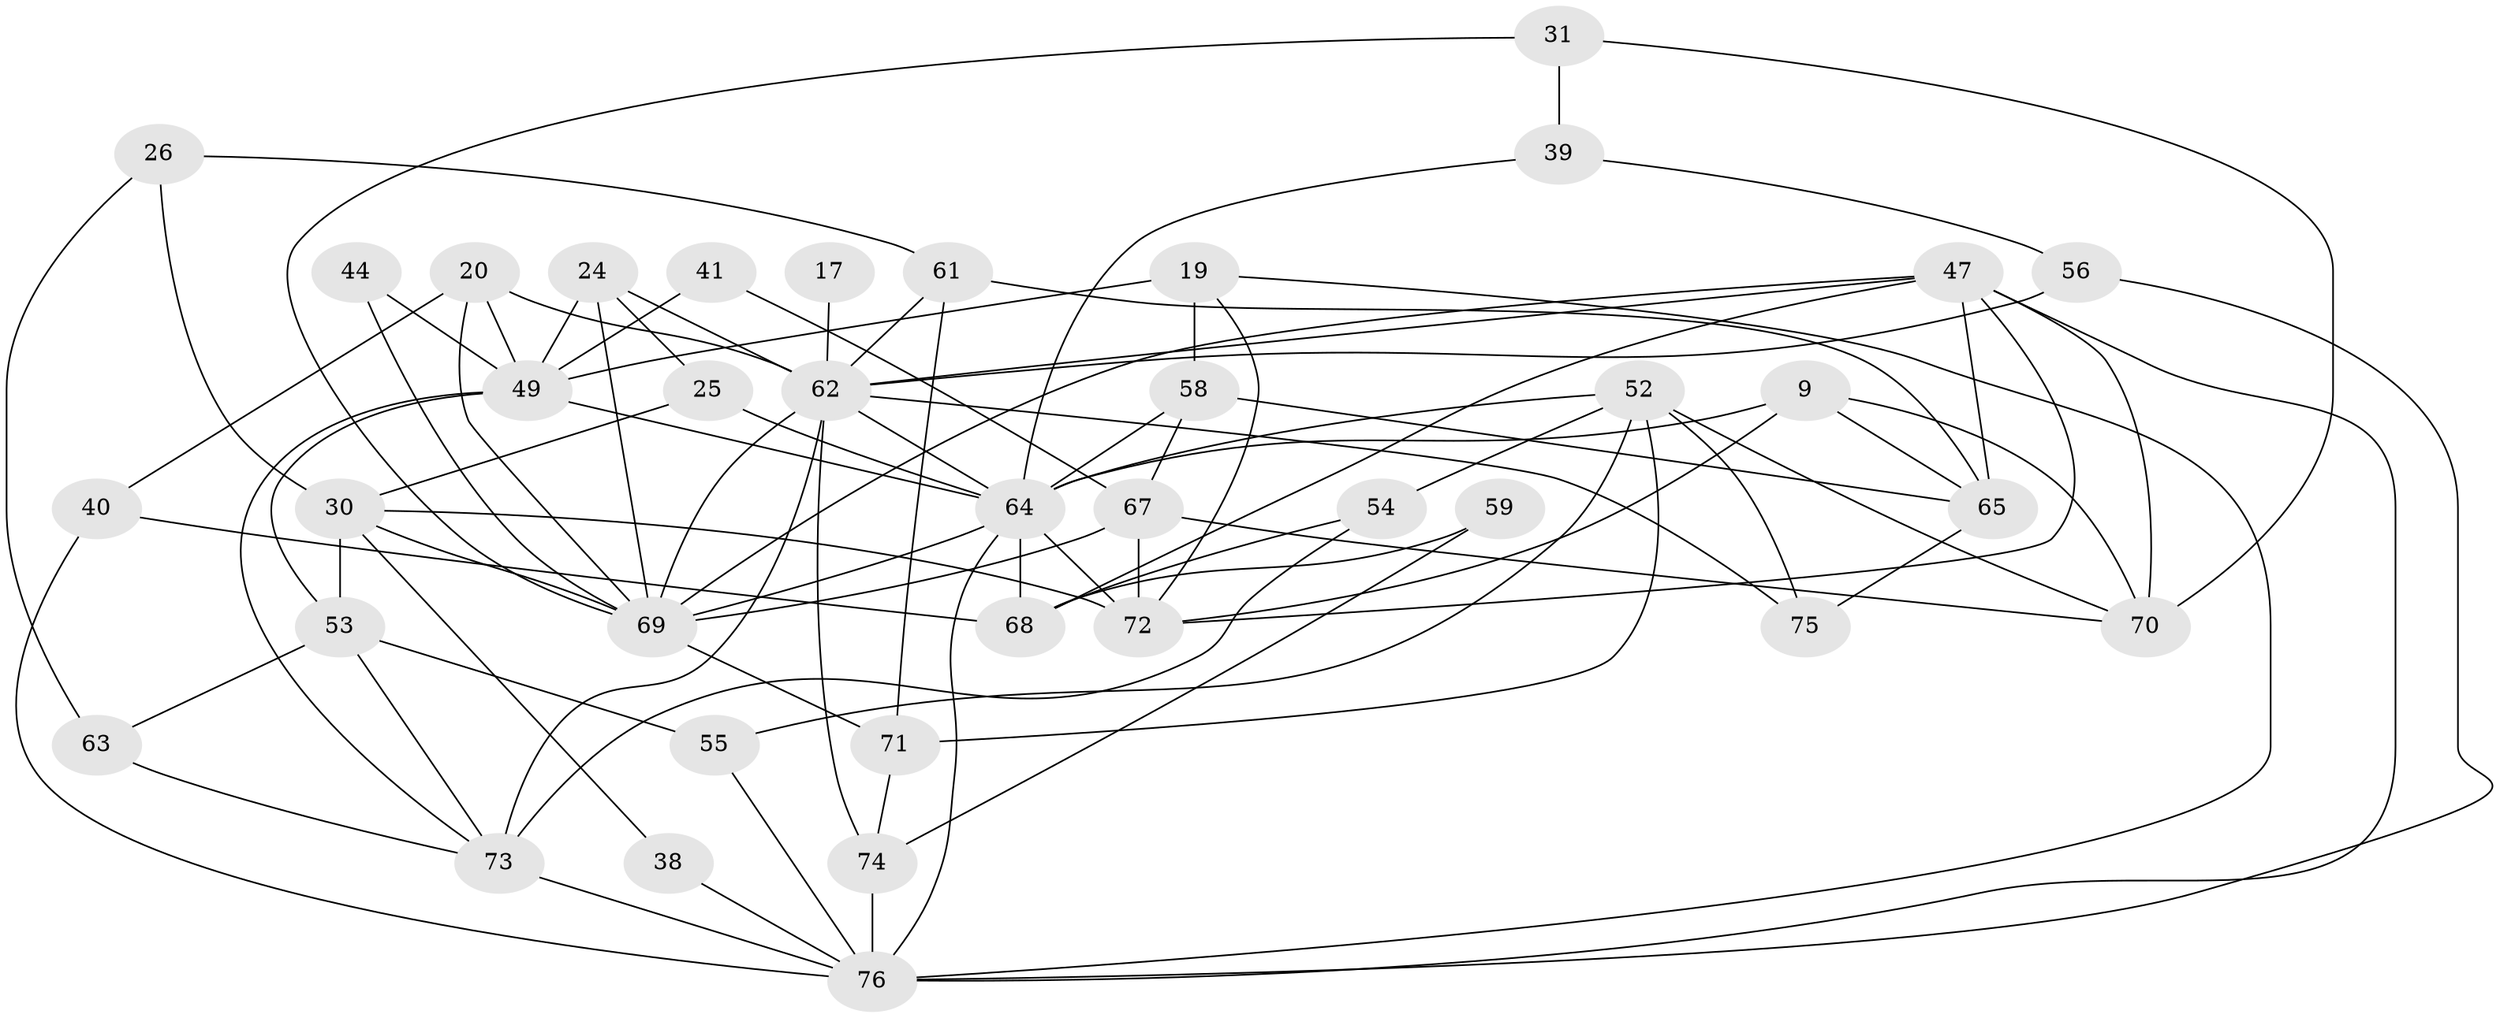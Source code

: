 // original degree distribution, {2: 0.13157894736842105, 6: 0.06578947368421052, 3: 0.2236842105263158, 4: 0.3815789473684211, 5: 0.14473684210526316, 8: 0.02631578947368421, 9: 0.013157894736842105, 7: 0.013157894736842105}
// Generated by graph-tools (version 1.1) at 2025/49/03/09/25 04:49:54]
// undirected, 38 vertices, 88 edges
graph export_dot {
graph [start="1"]
  node [color=gray90,style=filled];
  9;
  17;
  19;
  20;
  24;
  25;
  26;
  30 [super="+10"];
  31;
  38;
  39;
  40 [super="+27"];
  41;
  44;
  47 [super="+35+45"];
  49 [super="+16"];
  52 [super="+11"];
  53;
  54;
  55;
  56;
  58 [super="+21"];
  59;
  61 [super="+57"];
  62 [super="+15+46+50"];
  63;
  64 [super="+32"];
  65 [super="+29"];
  67 [super="+36"];
  68 [super="+37"];
  69 [super="+34"];
  70;
  71 [super="+13"];
  72 [super="+60+51"];
  73 [super="+66+42"];
  74 [super="+12"];
  75;
  76 [super="+48+33"];
  9 -- 64;
  9 -- 70;
  9 -- 72;
  9 -- 65;
  17 -- 62 [weight=2];
  19 -- 76;
  19 -- 49;
  19 -- 58 [weight=2];
  19 -- 72;
  20 -- 49;
  20 -- 40 [weight=2];
  20 -- 69;
  20 -- 62;
  24 -- 25;
  24 -- 69 [weight=2];
  24 -- 49 [weight=2];
  24 -- 62;
  25 -- 64;
  25 -- 30;
  26 -- 30;
  26 -- 63;
  26 -- 61 [weight=2];
  30 -- 69 [weight=2];
  30 -- 53;
  30 -- 38;
  30 -- 72;
  31 -- 70;
  31 -- 39;
  31 -- 69;
  38 -- 76;
  39 -- 64;
  39 -- 56;
  40 -- 68;
  40 -- 76;
  41 -- 67;
  41 -- 49;
  44 -- 49;
  44 -- 69;
  47 -- 65;
  47 -- 68;
  47 -- 69 [weight=2];
  47 -- 70;
  47 -- 72 [weight=2];
  47 -- 62;
  47 -- 76 [weight=3];
  49 -- 64 [weight=2];
  49 -- 73;
  49 -- 53;
  52 -- 70;
  52 -- 54;
  52 -- 55;
  52 -- 71;
  52 -- 64;
  52 -- 75;
  53 -- 55;
  53 -- 63;
  53 -- 73;
  54 -- 68;
  54 -- 73 [weight=2];
  55 -- 76;
  56 -- 62 [weight=2];
  56 -- 76;
  58 -- 64 [weight=2];
  58 -- 67;
  58 -- 65;
  59 -- 74;
  59 -- 68;
  61 -- 71;
  61 -- 62;
  61 -- 65;
  62 -- 74 [weight=3];
  62 -- 69 [weight=2];
  62 -- 75 [weight=2];
  62 -- 64;
  62 -- 73 [weight=2];
  63 -- 73;
  64 -- 68;
  64 -- 69 [weight=2];
  64 -- 72;
  64 -- 76;
  65 -- 75;
  67 -- 72 [weight=2];
  67 -- 69 [weight=2];
  67 -- 70;
  69 -- 71 [weight=2];
  71 -- 74;
  73 -- 76 [weight=2];
  74 -- 76 [weight=2];
}
